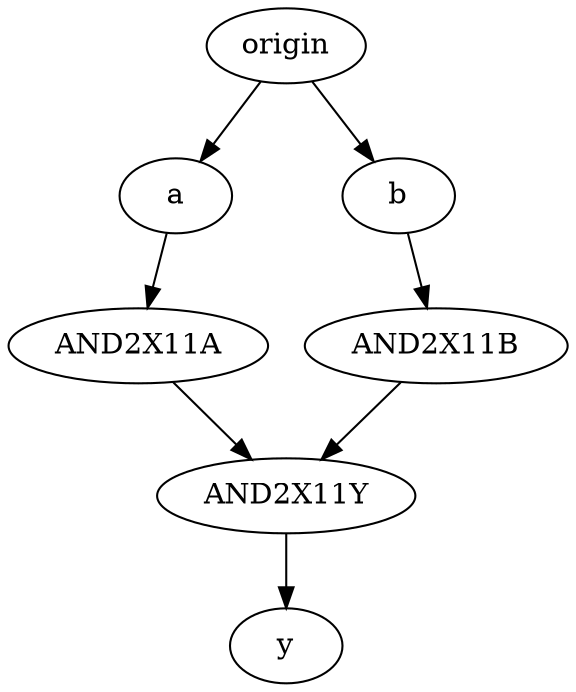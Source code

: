// Graph
digraph {
	origin [label=origin]
	a [label=a]
	b [label=b]
	AND2X11A [label=AND2X11A]
	AND2X11B [label=AND2X11B]
	y [label=y]
	AND2X11Y [label=AND2X11Y]
		origin -> a
		origin -> b
		a -> AND2X11A
		b -> AND2X11B
		AND2X11A -> AND2X11Y
		AND2X11B -> AND2X11Y
		AND2X11Y -> y
}
